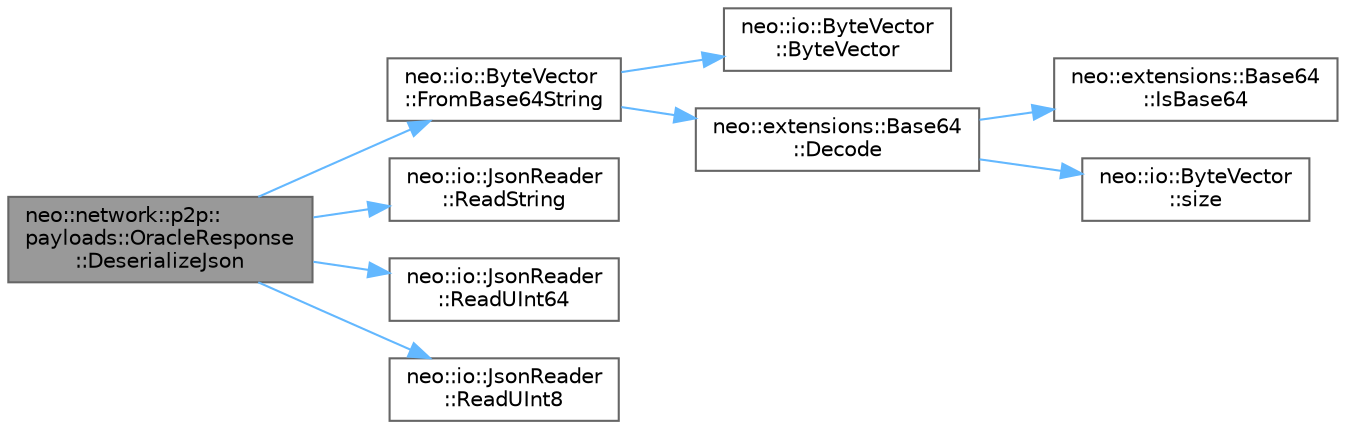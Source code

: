 digraph "neo::network::p2p::payloads::OracleResponse::DeserializeJson"
{
 // LATEX_PDF_SIZE
  bgcolor="transparent";
  edge [fontname=Helvetica,fontsize=10,labelfontname=Helvetica,labelfontsize=10];
  node [fontname=Helvetica,fontsize=10,shape=box,height=0.2,width=0.4];
  rankdir="LR";
  Node1 [id="Node000001",label="neo::network::p2p::\lpayloads::OracleResponse\l::DeserializeJson",height=0.2,width=0.4,color="gray40", fillcolor="grey60", style="filled", fontcolor="black",tooltip="Deserializes the payload from a JSON reader."];
  Node1 -> Node2 [id="edge1_Node000001_Node000002",color="steelblue1",style="solid",tooltip=" "];
  Node2 [id="Node000002",label="neo::io::ByteVector\l::FromBase64String",height=0.2,width=0.4,color="grey40", fillcolor="white", style="filled",URL="$classneo_1_1io_1_1_byte_vector.html#ae1cb153c598175f93fe0b61d69198052",tooltip="Creates a ByteVector from a base64 string."];
  Node2 -> Node3 [id="edge2_Node000002_Node000003",color="steelblue1",style="solid",tooltip=" "];
  Node3 [id="Node000003",label="neo::io::ByteVector\l::ByteVector",height=0.2,width=0.4,color="grey40", fillcolor="white", style="filled",URL="$classneo_1_1io_1_1_byte_vector.html#a8428939dbf8d0f3bf4047d1e2ee4e7a2",tooltip="Constructs an empty ByteVector."];
  Node2 -> Node4 [id="edge3_Node000002_Node000004",color="steelblue1",style="solid",tooltip=" "];
  Node4 [id="Node000004",label="neo::extensions::Base64\l::Decode",height=0.2,width=0.4,color="grey40", fillcolor="white", style="filled",URL="$classneo_1_1extensions_1_1_base64.html#a7ae5c48df0d9fcddadb6da6a61cbdb34",tooltip="Decodes a base64 string to a byte vector."];
  Node4 -> Node5 [id="edge4_Node000004_Node000005",color="steelblue1",style="solid",tooltip=" "];
  Node5 [id="Node000005",label="neo::extensions::Base64\l::IsBase64",height=0.2,width=0.4,color="grey40", fillcolor="white", style="filled",URL="$classneo_1_1extensions_1_1_base64.html#a06f5d55c4fa99013b96fd0f13e35fb8a",tooltip=" "];
  Node4 -> Node6 [id="edge5_Node000004_Node000006",color="steelblue1",style="solid",tooltip=" "];
  Node6 [id="Node000006",label="neo::io::ByteVector\l::size",height=0.2,width=0.4,color="grey40", fillcolor="white", style="filled",URL="$classneo_1_1io_1_1_byte_vector.html#aa810a2a94af643c2ec1e2400da53d3d7",tooltip="Gets the size of the ByteVector (STL compatibility)."];
  Node1 -> Node7 [id="edge6_Node000001_Node000007",color="steelblue1",style="solid",tooltip=" "];
  Node7 [id="Node000007",label="neo::io::JsonReader\l::ReadString",height=0.2,width=0.4,color="grey40", fillcolor="white", style="filled",URL="$classneo_1_1io_1_1_json_reader.html#abee15c3ce4f6e37ff476a804bd037372",tooltip="Reads a string from the JSON."];
  Node1 -> Node8 [id="edge7_Node000001_Node000008",color="steelblue1",style="solid",tooltip=" "];
  Node8 [id="Node000008",label="neo::io::JsonReader\l::ReadUInt64",height=0.2,width=0.4,color="grey40", fillcolor="white", style="filled",URL="$classneo_1_1io_1_1_json_reader.html#ae978cb75a319b20d6eafd40220700834",tooltip="Reads a 64-bit unsigned integer from the JSON."];
  Node1 -> Node9 [id="edge8_Node000001_Node000009",color="steelblue1",style="solid",tooltip=" "];
  Node9 [id="Node000009",label="neo::io::JsonReader\l::ReadUInt8",height=0.2,width=0.4,color="grey40", fillcolor="white", style="filled",URL="$classneo_1_1io_1_1_json_reader.html#a9d3b1ba50bf4022c8c8b5e11077c92c4",tooltip="Reads an 8-bit unsigned integer from the JSON."];
}
